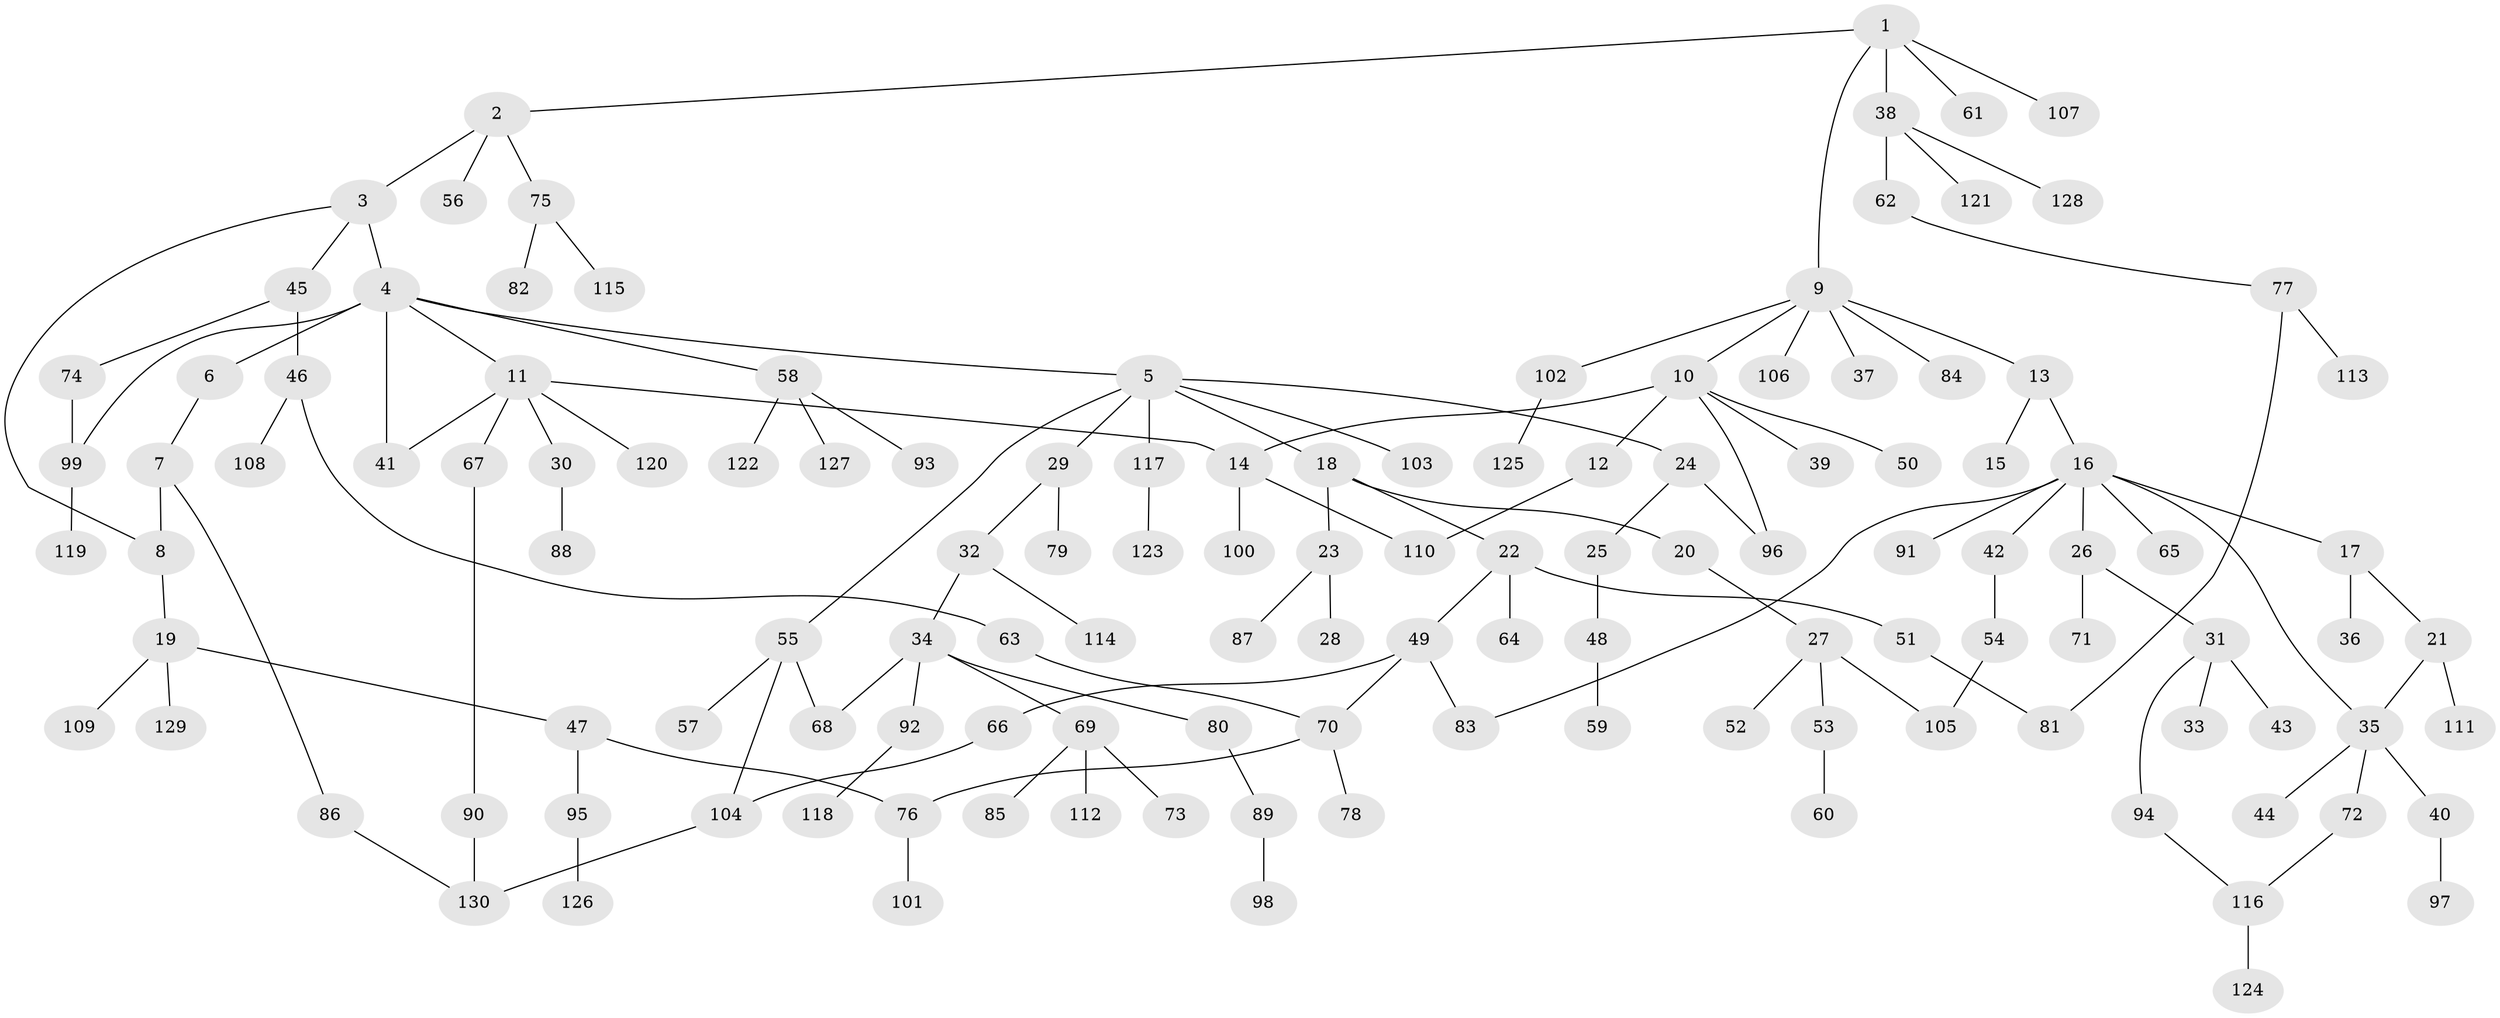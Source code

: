 // coarse degree distribution, {7: 0.03296703296703297, 4: 0.08791208791208792, 5: 0.04395604395604396, 2: 0.21978021978021978, 3: 0.10989010989010989, 6: 0.03296703296703297, 1: 0.46153846153846156, 9: 0.01098901098901099}
// Generated by graph-tools (version 1.1) at 2025/16/03/04/25 18:16:48]
// undirected, 130 vertices, 146 edges
graph export_dot {
graph [start="1"]
  node [color=gray90,style=filled];
  1;
  2;
  3;
  4;
  5;
  6;
  7;
  8;
  9;
  10;
  11;
  12;
  13;
  14;
  15;
  16;
  17;
  18;
  19;
  20;
  21;
  22;
  23;
  24;
  25;
  26;
  27;
  28;
  29;
  30;
  31;
  32;
  33;
  34;
  35;
  36;
  37;
  38;
  39;
  40;
  41;
  42;
  43;
  44;
  45;
  46;
  47;
  48;
  49;
  50;
  51;
  52;
  53;
  54;
  55;
  56;
  57;
  58;
  59;
  60;
  61;
  62;
  63;
  64;
  65;
  66;
  67;
  68;
  69;
  70;
  71;
  72;
  73;
  74;
  75;
  76;
  77;
  78;
  79;
  80;
  81;
  82;
  83;
  84;
  85;
  86;
  87;
  88;
  89;
  90;
  91;
  92;
  93;
  94;
  95;
  96;
  97;
  98;
  99;
  100;
  101;
  102;
  103;
  104;
  105;
  106;
  107;
  108;
  109;
  110;
  111;
  112;
  113;
  114;
  115;
  116;
  117;
  118;
  119;
  120;
  121;
  122;
  123;
  124;
  125;
  126;
  127;
  128;
  129;
  130;
  1 -- 2;
  1 -- 9;
  1 -- 38;
  1 -- 61;
  1 -- 107;
  2 -- 3;
  2 -- 56;
  2 -- 75;
  3 -- 4;
  3 -- 45;
  3 -- 8;
  4 -- 5;
  4 -- 6;
  4 -- 11;
  4 -- 58;
  4 -- 41;
  4 -- 99;
  5 -- 18;
  5 -- 24;
  5 -- 29;
  5 -- 55;
  5 -- 103;
  5 -- 117;
  6 -- 7;
  7 -- 8;
  7 -- 86;
  8 -- 19;
  9 -- 10;
  9 -- 13;
  9 -- 37;
  9 -- 84;
  9 -- 102;
  9 -- 106;
  10 -- 12;
  10 -- 39;
  10 -- 50;
  10 -- 96;
  10 -- 14;
  11 -- 14;
  11 -- 30;
  11 -- 41;
  11 -- 67;
  11 -- 120;
  12 -- 110;
  13 -- 15;
  13 -- 16;
  14 -- 100;
  14 -- 110;
  16 -- 17;
  16 -- 26;
  16 -- 35;
  16 -- 42;
  16 -- 65;
  16 -- 91;
  16 -- 83;
  17 -- 21;
  17 -- 36;
  18 -- 20;
  18 -- 22;
  18 -- 23;
  19 -- 47;
  19 -- 109;
  19 -- 129;
  20 -- 27;
  21 -- 111;
  21 -- 35;
  22 -- 49;
  22 -- 51;
  22 -- 64;
  23 -- 28;
  23 -- 87;
  24 -- 25;
  24 -- 96;
  25 -- 48;
  26 -- 31;
  26 -- 71;
  27 -- 52;
  27 -- 53;
  27 -- 105;
  29 -- 32;
  29 -- 79;
  30 -- 88;
  31 -- 33;
  31 -- 43;
  31 -- 94;
  32 -- 34;
  32 -- 114;
  34 -- 69;
  34 -- 80;
  34 -- 92;
  34 -- 68;
  35 -- 40;
  35 -- 44;
  35 -- 72;
  38 -- 62;
  38 -- 121;
  38 -- 128;
  40 -- 97;
  42 -- 54;
  45 -- 46;
  45 -- 74;
  46 -- 63;
  46 -- 108;
  47 -- 95;
  47 -- 76;
  48 -- 59;
  49 -- 66;
  49 -- 70;
  49 -- 83;
  51 -- 81;
  53 -- 60;
  54 -- 105;
  55 -- 57;
  55 -- 68;
  55 -- 104;
  58 -- 93;
  58 -- 122;
  58 -- 127;
  62 -- 77;
  63 -- 70;
  66 -- 104;
  67 -- 90;
  69 -- 73;
  69 -- 85;
  69 -- 112;
  70 -- 76;
  70 -- 78;
  72 -- 116;
  74 -- 99;
  75 -- 82;
  75 -- 115;
  76 -- 101;
  77 -- 113;
  77 -- 81;
  80 -- 89;
  86 -- 130;
  89 -- 98;
  90 -- 130;
  92 -- 118;
  94 -- 116;
  95 -- 126;
  99 -- 119;
  102 -- 125;
  104 -- 130;
  116 -- 124;
  117 -- 123;
}
